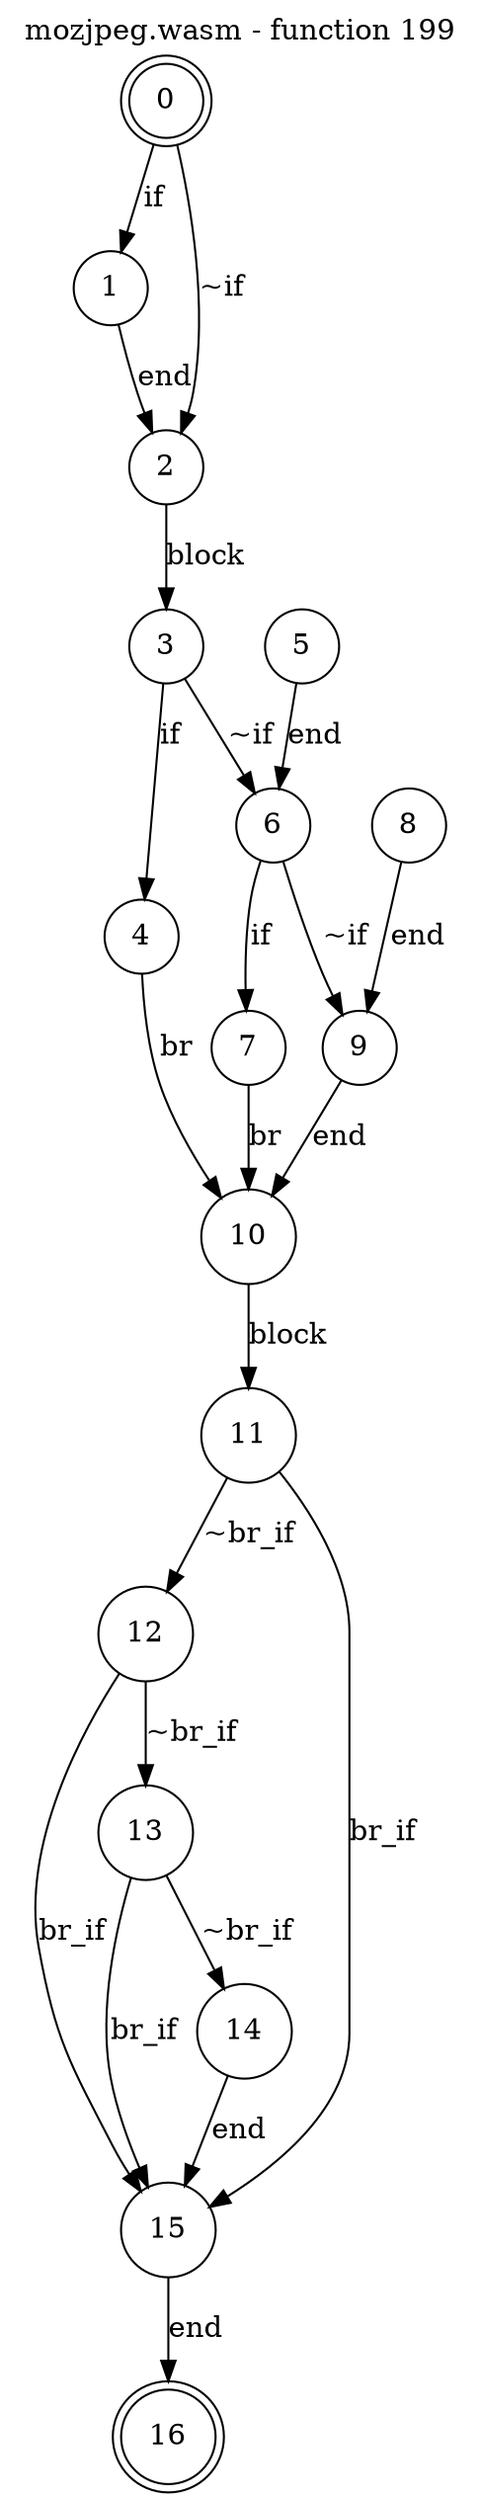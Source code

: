 digraph finite_state_machine {
    label = "mozjpeg.wasm - function 199"
    labelloc =  t
    labelfontsize = 16
    labelfontcolor = black
    labelfontname = "Helvetica"
    node [shape = doublecircle]; 0 16;
    node [shape = circle];
    0 -> 1[label = "if"];
    0 -> 2[label = "~if"];
    1 -> 2[label = "end"];
    2 -> 3[label = "block"];
    3 -> 4[label = "if"];
    3 -> 6[label = "~if"];
    4 -> 10[label = "br"];
    5 -> 6[label = "end"];
    6 -> 7[label = "if"];
    6 -> 9[label = "~if"];
    7 -> 10[label = "br"];
    8 -> 9[label = "end"];
    9 -> 10[label = "end"];
    10 -> 11[label = "block"];
    11 -> 12[label = "~br_if"];
    11 -> 15[label = "br_if"];
    12 -> 13[label = "~br_if"];
    12 -> 15[label = "br_if"];
    13 -> 14[label = "~br_if"];
    13 -> 15[label = "br_if"];
    14 -> 15[label = "end"];
    15 -> 16[label = "end"];
}
